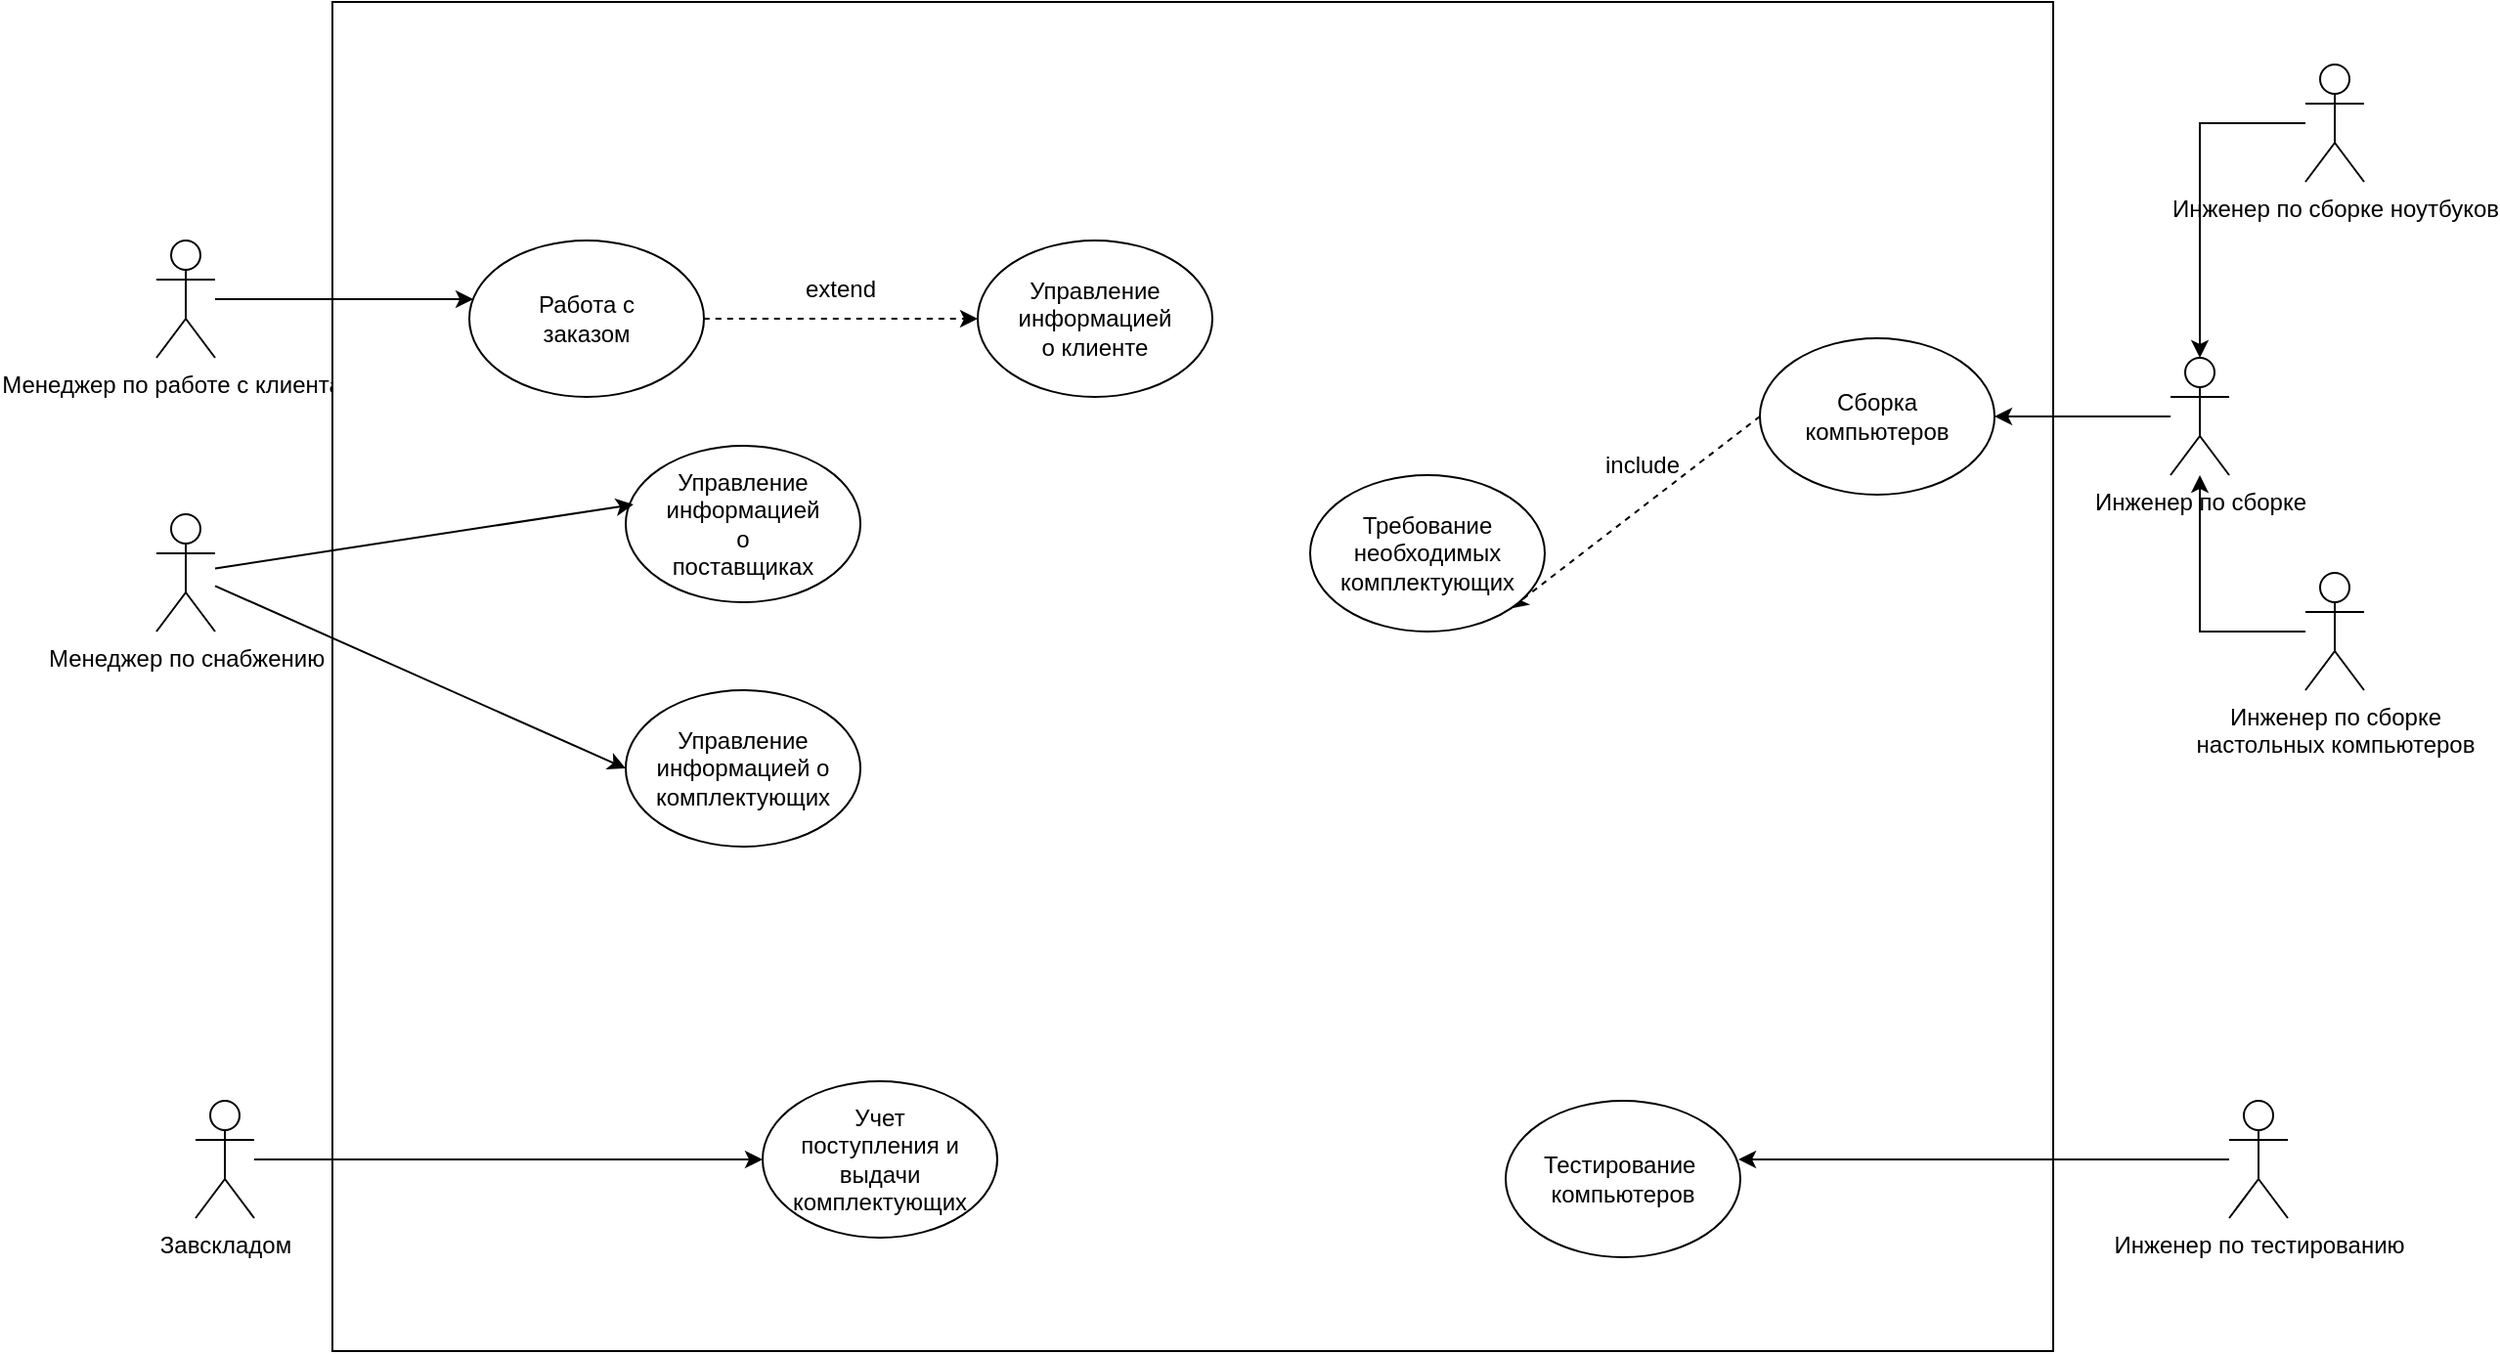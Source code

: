 <mxfile version="20.7.4" type="github">
  <diagram name="Page-1" id="e7e014a7-5840-1c2e-5031-d8a46d1fe8dd">
    <mxGraphModel dx="2555" dy="791" grid="1" gridSize="10" guides="1" tooltips="1" connect="1" arrows="1" fold="1" page="1" pageScale="1" pageWidth="1169" pageHeight="826" background="none" math="0" shadow="0">
      <root>
        <mxCell id="0" />
        <mxCell id="1" parent="0" />
        <mxCell id="jUbhNsKodZsq7LNCJfHS-41" value="Менеджер по работе с клиентами" style="shape=umlActor;verticalLabelPosition=bottom;verticalAlign=top;html=1;outlineConnect=0;rounded=0;" parent="1" vertex="1">
          <mxGeometry x="70" y="190" width="30" height="60" as="geometry" />
        </mxCell>
        <mxCell id="jUbhNsKodZsq7LNCJfHS-42" value="" style="rounded=0;whiteSpace=wrap;html=1;" parent="1" vertex="1">
          <mxGeometry x="160" y="68" width="880" height="690" as="geometry" />
        </mxCell>
        <mxCell id="jUbhNsKodZsq7LNCJfHS-47" value="Менеджер по снабжению" style="shape=umlActor;verticalLabelPosition=bottom;verticalAlign=top;html=1;outlineConnect=0;rounded=0;" parent="1" vertex="1">
          <mxGeometry x="70" y="330" width="30" height="60" as="geometry" />
        </mxCell>
        <mxCell id="DF0SZ1NYFLQ9D0NuBKpd-7" style="edgeStyle=orthogonalEdgeStyle;rounded=0;orthogonalLoop=1;jettySize=auto;html=1;entryX=0.5;entryY=0;entryDx=0;entryDy=0;entryPerimeter=0;" edge="1" parent="1" source="jUbhNsKodZsq7LNCJfHS-84" target="DF0SZ1NYFLQ9D0NuBKpd-2">
          <mxGeometry relative="1" as="geometry" />
        </mxCell>
        <mxCell id="jUbhNsKodZsq7LNCJfHS-84" value="Инженер по сборке ноутбуков" style="shape=umlActor;verticalLabelPosition=bottom;verticalAlign=top;html=1;outlineConnect=0;" parent="1" vertex="1">
          <mxGeometry x="1169" y="100" width="30" height="60" as="geometry" />
        </mxCell>
        <mxCell id="DF0SZ1NYFLQ9D0NuBKpd-8" style="edgeStyle=orthogonalEdgeStyle;rounded=0;orthogonalLoop=1;jettySize=auto;html=1;" edge="1" parent="1" source="DF0SZ1NYFLQ9D0NuBKpd-1" target="DF0SZ1NYFLQ9D0NuBKpd-2">
          <mxGeometry relative="1" as="geometry" />
        </mxCell>
        <mxCell id="DF0SZ1NYFLQ9D0NuBKpd-1" value="Инженер по сборке&lt;br&gt;настольных компьютеров" style="shape=umlActor;verticalLabelPosition=bottom;verticalAlign=top;html=1;outlineConnect=0;" vertex="1" parent="1">
          <mxGeometry x="1169" y="360" width="30" height="60" as="geometry" />
        </mxCell>
        <mxCell id="DF0SZ1NYFLQ9D0NuBKpd-15" style="edgeStyle=orthogonalEdgeStyle;rounded=0;orthogonalLoop=1;jettySize=auto;html=1;entryX=1;entryY=0.5;entryDx=0;entryDy=0;" edge="1" parent="1" source="DF0SZ1NYFLQ9D0NuBKpd-2" target="DF0SZ1NYFLQ9D0NuBKpd-11">
          <mxGeometry relative="1" as="geometry" />
        </mxCell>
        <mxCell id="DF0SZ1NYFLQ9D0NuBKpd-2" value="Инженер по сборке" style="shape=umlActor;verticalLabelPosition=bottom;verticalAlign=top;html=1;outlineConnect=0;" vertex="1" parent="1">
          <mxGeometry x="1100" y="250" width="30" height="60" as="geometry" />
        </mxCell>
        <mxCell id="DF0SZ1NYFLQ9D0NuBKpd-6" style="edgeStyle=orthogonalEdgeStyle;rounded=0;orthogonalLoop=1;jettySize=auto;html=1;entryX=0.992;entryY=0.375;entryDx=0;entryDy=0;entryPerimeter=0;" edge="1" parent="1" source="DF0SZ1NYFLQ9D0NuBKpd-3" target="DF0SZ1NYFLQ9D0NuBKpd-4">
          <mxGeometry relative="1" as="geometry" />
        </mxCell>
        <mxCell id="DF0SZ1NYFLQ9D0NuBKpd-3" value="Инженер по тестированию" style="shape=umlActor;verticalLabelPosition=bottom;verticalAlign=top;html=1;outlineConnect=0;" vertex="1" parent="1">
          <mxGeometry x="1130" y="630" width="30" height="60" as="geometry" />
        </mxCell>
        <mxCell id="DF0SZ1NYFLQ9D0NuBKpd-4" value="" style="ellipse;whiteSpace=wrap;html=1;" vertex="1" parent="1">
          <mxGeometry x="760" y="630" width="120" height="80" as="geometry" />
        </mxCell>
        <mxCell id="DF0SZ1NYFLQ9D0NuBKpd-5" value="Тестирование&amp;nbsp;&lt;br&gt;компьютеров" style="text;html=1;strokeColor=none;fillColor=none;align=center;verticalAlign=middle;whiteSpace=wrap;rounded=0;" vertex="1" parent="1">
          <mxGeometry x="790" y="655" width="60" height="30" as="geometry" />
        </mxCell>
        <mxCell id="DF0SZ1NYFLQ9D0NuBKpd-11" value="" style="ellipse;whiteSpace=wrap;html=1;" vertex="1" parent="1">
          <mxGeometry x="890" y="240" width="120" height="80" as="geometry" />
        </mxCell>
        <mxCell id="DF0SZ1NYFLQ9D0NuBKpd-12" value="" style="endArrow=classic;html=1;rounded=0;dashed=1;fontSize=12;curved=1;exitX=0;exitY=0.5;exitDx=0;exitDy=0;entryX=1;entryY=1;entryDx=0;entryDy=0;" edge="1" parent="1" source="DF0SZ1NYFLQ9D0NuBKpd-11" target="DF0SZ1NYFLQ9D0NuBKpd-13">
          <mxGeometry width="50" height="50" relative="1" as="geometry">
            <mxPoint x="520" y="440" as="sourcePoint" />
            <mxPoint x="610" y="370" as="targetPoint" />
          </mxGeometry>
        </mxCell>
        <mxCell id="DF0SZ1NYFLQ9D0NuBKpd-13" value="" style="ellipse;whiteSpace=wrap;html=1;" vertex="1" parent="1">
          <mxGeometry x="660" y="310" width="120" height="80" as="geometry" />
        </mxCell>
        <mxCell id="DF0SZ1NYFLQ9D0NuBKpd-14" value="Требование необходимых комплектующих" style="text;html=1;strokeColor=none;fillColor=none;align=center;verticalAlign=middle;whiteSpace=wrap;rounded=0;" vertex="1" parent="1">
          <mxGeometry x="690" y="335" width="60" height="30" as="geometry" />
        </mxCell>
        <mxCell id="DF0SZ1NYFLQ9D0NuBKpd-16" value="Сборка компьютеров" style="text;html=1;strokeColor=none;fillColor=none;align=center;verticalAlign=middle;whiteSpace=wrap;rounded=0;" vertex="1" parent="1">
          <mxGeometry x="920" y="265" width="60" height="30" as="geometry" />
        </mxCell>
        <mxCell id="DF0SZ1NYFLQ9D0NuBKpd-17" value="include" style="text;html=1;strokeColor=none;fillColor=none;align=center;verticalAlign=middle;whiteSpace=wrap;rounded=0;" vertex="1" parent="1">
          <mxGeometry x="800" y="290" width="60" height="30" as="geometry" />
        </mxCell>
        <mxCell id="DF0SZ1NYFLQ9D0NuBKpd-18" value="" style="ellipse;whiteSpace=wrap;html=1;" vertex="1" parent="1">
          <mxGeometry x="230" y="190" width="120" height="80" as="geometry" />
        </mxCell>
        <mxCell id="DF0SZ1NYFLQ9D0NuBKpd-19" style="edgeStyle=orthogonalEdgeStyle;rounded=0;orthogonalLoop=1;jettySize=auto;html=1;entryX=0.017;entryY=0.375;entryDx=0;entryDy=0;entryPerimeter=0;" edge="1" parent="1" source="jUbhNsKodZsq7LNCJfHS-41" target="DF0SZ1NYFLQ9D0NuBKpd-18">
          <mxGeometry relative="1" as="geometry" />
        </mxCell>
        <mxCell id="DF0SZ1NYFLQ9D0NuBKpd-20" value="Работа с заказом" style="text;html=1;strokeColor=none;fillColor=none;align=center;verticalAlign=middle;whiteSpace=wrap;rounded=0;" vertex="1" parent="1">
          <mxGeometry x="260" y="215" width="60" height="30" as="geometry" />
        </mxCell>
        <mxCell id="DF0SZ1NYFLQ9D0NuBKpd-21" value="" style="ellipse;whiteSpace=wrap;html=1;" vertex="1" parent="1">
          <mxGeometry x="490" y="190" width="120" height="80" as="geometry" />
        </mxCell>
        <mxCell id="DF0SZ1NYFLQ9D0NuBKpd-22" value="" style="endArrow=classic;html=1;rounded=0;dashed=1;fontSize=12;curved=1;exitX=1;exitY=0.5;exitDx=0;exitDy=0;entryX=0;entryY=0.5;entryDx=0;entryDy=0;" edge="1" parent="1" source="DF0SZ1NYFLQ9D0NuBKpd-18" target="DF0SZ1NYFLQ9D0NuBKpd-21">
          <mxGeometry width="50" height="50" relative="1" as="geometry">
            <mxPoint x="520" y="440" as="sourcePoint" />
            <mxPoint x="610" y="370" as="targetPoint" />
          </mxGeometry>
        </mxCell>
        <mxCell id="DF0SZ1NYFLQ9D0NuBKpd-23" value="extend" style="text;html=1;strokeColor=none;fillColor=none;align=center;verticalAlign=middle;whiteSpace=wrap;rounded=0;" vertex="1" parent="1">
          <mxGeometry x="390" y="200" width="60" height="30" as="geometry" />
        </mxCell>
        <mxCell id="DF0SZ1NYFLQ9D0NuBKpd-24" value="Управление информацией о клиенте" style="text;html=1;strokeColor=none;fillColor=none;align=center;verticalAlign=middle;whiteSpace=wrap;rounded=0;" vertex="1" parent="1">
          <mxGeometry x="520" y="215" width="60" height="30" as="geometry" />
        </mxCell>
        <mxCell id="DF0SZ1NYFLQ9D0NuBKpd-25" value="" style="ellipse;whiteSpace=wrap;html=1;" vertex="1" parent="1">
          <mxGeometry x="310" y="295" width="120" height="80" as="geometry" />
        </mxCell>
        <mxCell id="DF0SZ1NYFLQ9D0NuBKpd-26" value="Управление информацией о поставщиках" style="text;html=1;strokeColor=none;fillColor=none;align=center;verticalAlign=middle;whiteSpace=wrap;rounded=0;" vertex="1" parent="1">
          <mxGeometry x="340" y="320" width="60" height="30" as="geometry" />
        </mxCell>
        <mxCell id="DF0SZ1NYFLQ9D0NuBKpd-30" value="" style="endArrow=classic;html=1;rounded=0;entryX=0.033;entryY=0.375;entryDx=0;entryDy=0;entryPerimeter=0;" edge="1" parent="1" source="jUbhNsKodZsq7LNCJfHS-47" target="DF0SZ1NYFLQ9D0NuBKpd-25">
          <mxGeometry width="50" height="50" relative="1" as="geometry">
            <mxPoint x="530" y="360" as="sourcePoint" />
            <mxPoint x="580" y="310" as="targetPoint" />
          </mxGeometry>
        </mxCell>
        <mxCell id="DF0SZ1NYFLQ9D0NuBKpd-31" value="" style="endArrow=classic;html=1;rounded=0;entryX=0;entryY=0.5;entryDx=0;entryDy=0;" edge="1" parent="1" source="jUbhNsKodZsq7LNCJfHS-47" target="DF0SZ1NYFLQ9D0NuBKpd-32">
          <mxGeometry width="50" height="50" relative="1" as="geometry">
            <mxPoint x="530" y="360" as="sourcePoint" />
            <mxPoint x="100" y="470" as="targetPoint" />
          </mxGeometry>
        </mxCell>
        <mxCell id="DF0SZ1NYFLQ9D0NuBKpd-32" value="" style="ellipse;whiteSpace=wrap;html=1;" vertex="1" parent="1">
          <mxGeometry x="310" y="420" width="120" height="80" as="geometry" />
        </mxCell>
        <mxCell id="DF0SZ1NYFLQ9D0NuBKpd-33" value="Управление информацией о комплектующих" style="text;html=1;strokeColor=none;fillColor=none;align=center;verticalAlign=middle;whiteSpace=wrap;rounded=0;" vertex="1" parent="1">
          <mxGeometry x="340" y="445" width="60" height="30" as="geometry" />
        </mxCell>
        <mxCell id="DF0SZ1NYFLQ9D0NuBKpd-34" value="Завскладом" style="shape=umlActor;verticalLabelPosition=bottom;verticalAlign=top;html=1;outlineConnect=0;" vertex="1" parent="1">
          <mxGeometry x="90" y="630" width="30" height="60" as="geometry" />
        </mxCell>
        <mxCell id="DF0SZ1NYFLQ9D0NuBKpd-37" value="" style="ellipse;whiteSpace=wrap;html=1;" vertex="1" parent="1">
          <mxGeometry x="380" y="620" width="120" height="80" as="geometry" />
        </mxCell>
        <mxCell id="DF0SZ1NYFLQ9D0NuBKpd-38" value="Учет поступления и выдачи комплектующих" style="text;html=1;strokeColor=none;fillColor=none;align=center;verticalAlign=middle;whiteSpace=wrap;rounded=0;" vertex="1" parent="1">
          <mxGeometry x="410" y="645" width="60" height="30" as="geometry" />
        </mxCell>
        <mxCell id="DF0SZ1NYFLQ9D0NuBKpd-39" value="" style="endArrow=classic;html=1;rounded=0;entryX=0;entryY=0.5;entryDx=0;entryDy=0;" edge="1" parent="1" source="DF0SZ1NYFLQ9D0NuBKpd-34" target="DF0SZ1NYFLQ9D0NuBKpd-37">
          <mxGeometry width="50" height="50" relative="1" as="geometry">
            <mxPoint x="560" y="440" as="sourcePoint" />
            <mxPoint x="610" y="390" as="targetPoint" />
          </mxGeometry>
        </mxCell>
      </root>
    </mxGraphModel>
  </diagram>
</mxfile>
